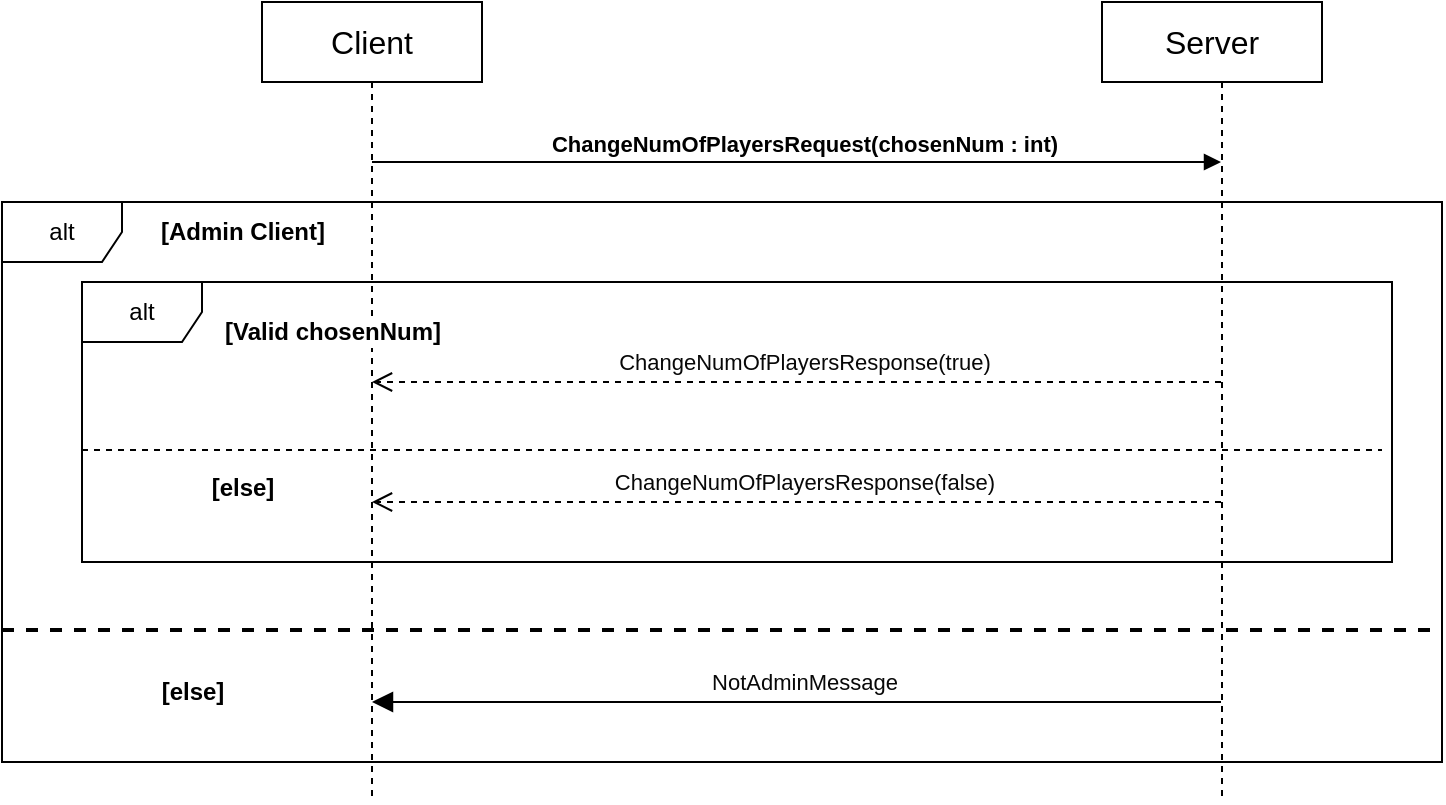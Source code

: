 <mxfile version="21.2.8" type="device">
  <diagram name="Pagina-1" id="-LCrpFPV8_VoU85a3iUr">
    <mxGraphModel dx="532" dy="614" grid="1" gridSize="10" guides="1" tooltips="1" connect="1" arrows="1" fold="1" page="1" pageScale="1" pageWidth="2500" pageHeight="3000" math="0" shadow="0">
      <root>
        <mxCell id="0" />
        <mxCell id="1" parent="0" />
        <mxCell id="Jj6_9JQDS-Vz_as1rNOG-1" value="alt" style="shape=umlFrame;whiteSpace=wrap;html=1;pointerEvents=0;" parent="1" vertex="1">
          <mxGeometry x="40" y="130" width="720" height="280" as="geometry" />
        </mxCell>
        <mxCell id="Jj6_9JQDS-Vz_as1rNOG-2" value="Client" style="html=1;whiteSpace=wrap;fontSize=16;" parent="1" vertex="1">
          <mxGeometry x="170" y="30" width="110" height="40" as="geometry" />
        </mxCell>
        <mxCell id="Jj6_9JQDS-Vz_as1rNOG-3" value="Server" style="html=1;whiteSpace=wrap;fontSize=16;" parent="1" vertex="1">
          <mxGeometry x="590" y="30" width="110" height="40" as="geometry" />
        </mxCell>
        <mxCell id="Jj6_9JQDS-Vz_as1rNOG-4" value="" style="shape=umlLifeline;perimeter=lifelinePerimeter;whiteSpace=wrap;html=1;container=1;dropTarget=0;collapsible=0;recursiveResize=0;outlineConnect=0;portConstraint=eastwest;newEdgeStyle={&quot;edgeStyle&quot;:&quot;elbowEdgeStyle&quot;,&quot;elbow&quot;:&quot;vertical&quot;,&quot;curved&quot;:0,&quot;rounded&quot;:0};participant=umlActor;size=0;" parent="1" vertex="1">
          <mxGeometry x="215" y="70" width="20" height="360" as="geometry" />
        </mxCell>
        <mxCell id="Jj6_9JQDS-Vz_as1rNOG-5" value="" style="shape=umlLifeline;perimeter=lifelinePerimeter;whiteSpace=wrap;html=1;container=1;dropTarget=0;collapsible=0;recursiveResize=0;outlineConnect=0;portConstraint=eastwest;newEdgeStyle={&quot;edgeStyle&quot;:&quot;elbowEdgeStyle&quot;,&quot;elbow&quot;:&quot;vertical&quot;,&quot;curved&quot;:0,&quot;rounded&quot;:0};participant=umlActor;size=0;" parent="1" vertex="1">
          <mxGeometry x="640" y="70" width="20" height="360" as="geometry" />
        </mxCell>
        <mxCell id="Jj6_9JQDS-Vz_as1rNOG-7" value="ChangeNumOfPlayersRequest(chosenNum : int)" style="html=1;verticalAlign=bottom;endArrow=block;edgeStyle=elbowEdgeStyle;elbow=vertical;curved=0;rounded=0;fontStyle=1;" parent="1" source="Jj6_9JQDS-Vz_as1rNOG-4" target="Jj6_9JQDS-Vz_as1rNOG-5" edge="1">
          <mxGeometry x="0.014" width="80" relative="1" as="geometry">
            <mxPoint x="340" y="280" as="sourcePoint" />
            <mxPoint x="420" y="280" as="targetPoint" />
            <Array as="points">
              <mxPoint x="350" y="110" />
              <mxPoint x="400" y="140" />
            </Array>
            <mxPoint x="1" as="offset" />
          </mxGeometry>
        </mxCell>
        <mxCell id="Jj6_9JQDS-Vz_as1rNOG-8" value="[Admin Client]" style="text;html=1;align=center;verticalAlign=middle;resizable=0;points=[];autosize=1;strokeColor=none;fillColor=none;fontStyle=1;labelBackgroundColor=default;" parent="1" vertex="1">
          <mxGeometry x="105" y="130" width="110" height="30" as="geometry" />
        </mxCell>
        <mxCell id="Jj6_9JQDS-Vz_as1rNOG-10" value="&lt;div style=&quot;color: rgb(8, 8, 8);&quot;&gt;&lt;pre style=&quot;&quot;&gt;&lt;font face=&quot;Helvetica&quot;&gt;ChangeNumOfPlayersResponse(true)&lt;/font&gt;&lt;/pre&gt;&lt;/div&gt;" style="html=1;verticalAlign=bottom;endArrow=open;dashed=1;endSize=8;edgeStyle=elbowEdgeStyle;elbow=vertical;curved=0;rounded=0;labelBackgroundColor=none;" parent="1" source="Jj6_9JQDS-Vz_as1rNOG-5" target="Jj6_9JQDS-Vz_as1rNOG-4" edge="1">
          <mxGeometry x="-0.017" y="10" relative="1" as="geometry">
            <mxPoint x="645" y="190" as="sourcePoint" />
            <mxPoint x="230" y="190" as="targetPoint" />
            <Array as="points">
              <mxPoint x="500" y="220" />
              <mxPoint x="550" y="240" />
              <mxPoint x="570" y="210" />
              <mxPoint x="335" y="190" />
            </Array>
            <mxPoint as="offset" />
          </mxGeometry>
        </mxCell>
        <mxCell id="Jj6_9JQDS-Vz_as1rNOG-16" value="alt" style="shape=umlFrame;whiteSpace=wrap;html=1;pointerEvents=0;" parent="1" vertex="1">
          <mxGeometry x="80" y="170" width="655" height="140" as="geometry" />
        </mxCell>
        <mxCell id="Jj6_9JQDS-Vz_as1rNOG-33" value="" style="line;strokeWidth=2;fillColor=none;align=left;verticalAlign=middle;spacingTop=-1;spacingLeft=3;spacingRight=3;rotatable=0;labelPosition=right;points=[];portConstraint=eastwest;strokeColor=inherit;dashed=1;" parent="1" vertex="1">
          <mxGeometry x="40" y="340" width="720" height="8" as="geometry" />
        </mxCell>
        <mxCell id="Jj6_9JQDS-Vz_as1rNOG-34" value="[else]" style="text;html=1;align=center;verticalAlign=middle;resizable=0;points=[];autosize=1;strokeColor=none;fillColor=none;fontStyle=1;labelBackgroundColor=default;" parent="1" vertex="1">
          <mxGeometry x="110" y="360" width="50" height="30" as="geometry" />
        </mxCell>
        <mxCell id="Jj6_9JQDS-Vz_as1rNOG-35" value="[Valid chosenNum]" style="text;html=1;align=center;verticalAlign=middle;resizable=0;points=[];autosize=1;strokeColor=none;fillColor=none;fontStyle=1;labelBackgroundColor=default;" parent="1" vertex="1">
          <mxGeometry x="140" y="180" width="130" height="30" as="geometry" />
        </mxCell>
        <mxCell id="Jj6_9JQDS-Vz_as1rNOG-36" value="" style="line;strokeWidth=1;fillColor=none;align=left;verticalAlign=middle;spacingTop=-1;spacingLeft=3;spacingRight=3;rotatable=0;labelPosition=right;points=[];portConstraint=eastwest;strokeColor=inherit;dashed=1;" parent="1" vertex="1">
          <mxGeometry x="80" y="250" width="650" height="8" as="geometry" />
        </mxCell>
        <mxCell id="Jj6_9JQDS-Vz_as1rNOG-37" value="[else]" style="text;html=1;align=center;verticalAlign=middle;resizable=0;points=[];autosize=1;strokeColor=none;fillColor=none;fontStyle=1;labelBackgroundColor=default;" parent="1" vertex="1">
          <mxGeometry x="135" y="258" width="50" height="30" as="geometry" />
        </mxCell>
        <mxCell id="Jj6_9JQDS-Vz_as1rNOG-38" value="&lt;div style=&quot;color: rgb(8, 8, 8);&quot;&gt;&lt;pre style=&quot;&quot;&gt;&lt;font face=&quot;Helvetica&quot;&gt;ChangeNumOfPlayersResponse(false)&lt;/font&gt;&lt;/pre&gt;&lt;/div&gt;" style="html=1;verticalAlign=bottom;endArrow=open;dashed=1;endSize=8;edgeStyle=elbowEdgeStyle;elbow=vertical;curved=0;rounded=0;labelBackgroundColor=none;" parent="1" source="Jj6_9JQDS-Vz_as1rNOG-5" target="Jj6_9JQDS-Vz_as1rNOG-4" edge="1">
          <mxGeometry x="-0.017" y="10" relative="1" as="geometry">
            <mxPoint x="655" y="280" as="sourcePoint" />
            <mxPoint x="230" y="280" as="targetPoint" />
            <Array as="points">
              <mxPoint x="505" y="280" />
              <mxPoint x="555" y="300" />
              <mxPoint x="575" y="270" />
              <mxPoint x="340" y="250" />
            </Array>
            <mxPoint as="offset" />
          </mxGeometry>
        </mxCell>
        <mxCell id="Jj6_9JQDS-Vz_as1rNOG-39" value="&lt;div style=&quot;color: rgb(8, 8, 8);&quot;&gt;&lt;pre style=&quot;&quot;&gt;&lt;font face=&quot;Helvetica&quot;&gt;NotAdminMessage&lt;/font&gt;&lt;/pre&gt;&lt;/div&gt;" style="html=1;verticalAlign=bottom;endArrow=block;endSize=8;edgeStyle=elbowEdgeStyle;elbow=vertical;curved=0;rounded=0;labelBackgroundColor=none;endFill=1;" parent="1" source="Jj6_9JQDS-Vz_as1rNOG-5" target="Jj6_9JQDS-Vz_as1rNOG-4" edge="1">
          <mxGeometry x="-0.017" y="10" relative="1" as="geometry">
            <mxPoint x="430" y="400" as="sourcePoint" />
            <mxPoint x="5" y="400" as="targetPoint" />
            <Array as="points">
              <mxPoint x="580" y="380" />
              <mxPoint x="285" y="400" />
              <mxPoint x="335" y="420" />
              <mxPoint x="355" y="390" />
              <mxPoint x="120" y="370" />
            </Array>
            <mxPoint as="offset" />
          </mxGeometry>
        </mxCell>
      </root>
    </mxGraphModel>
  </diagram>
</mxfile>
